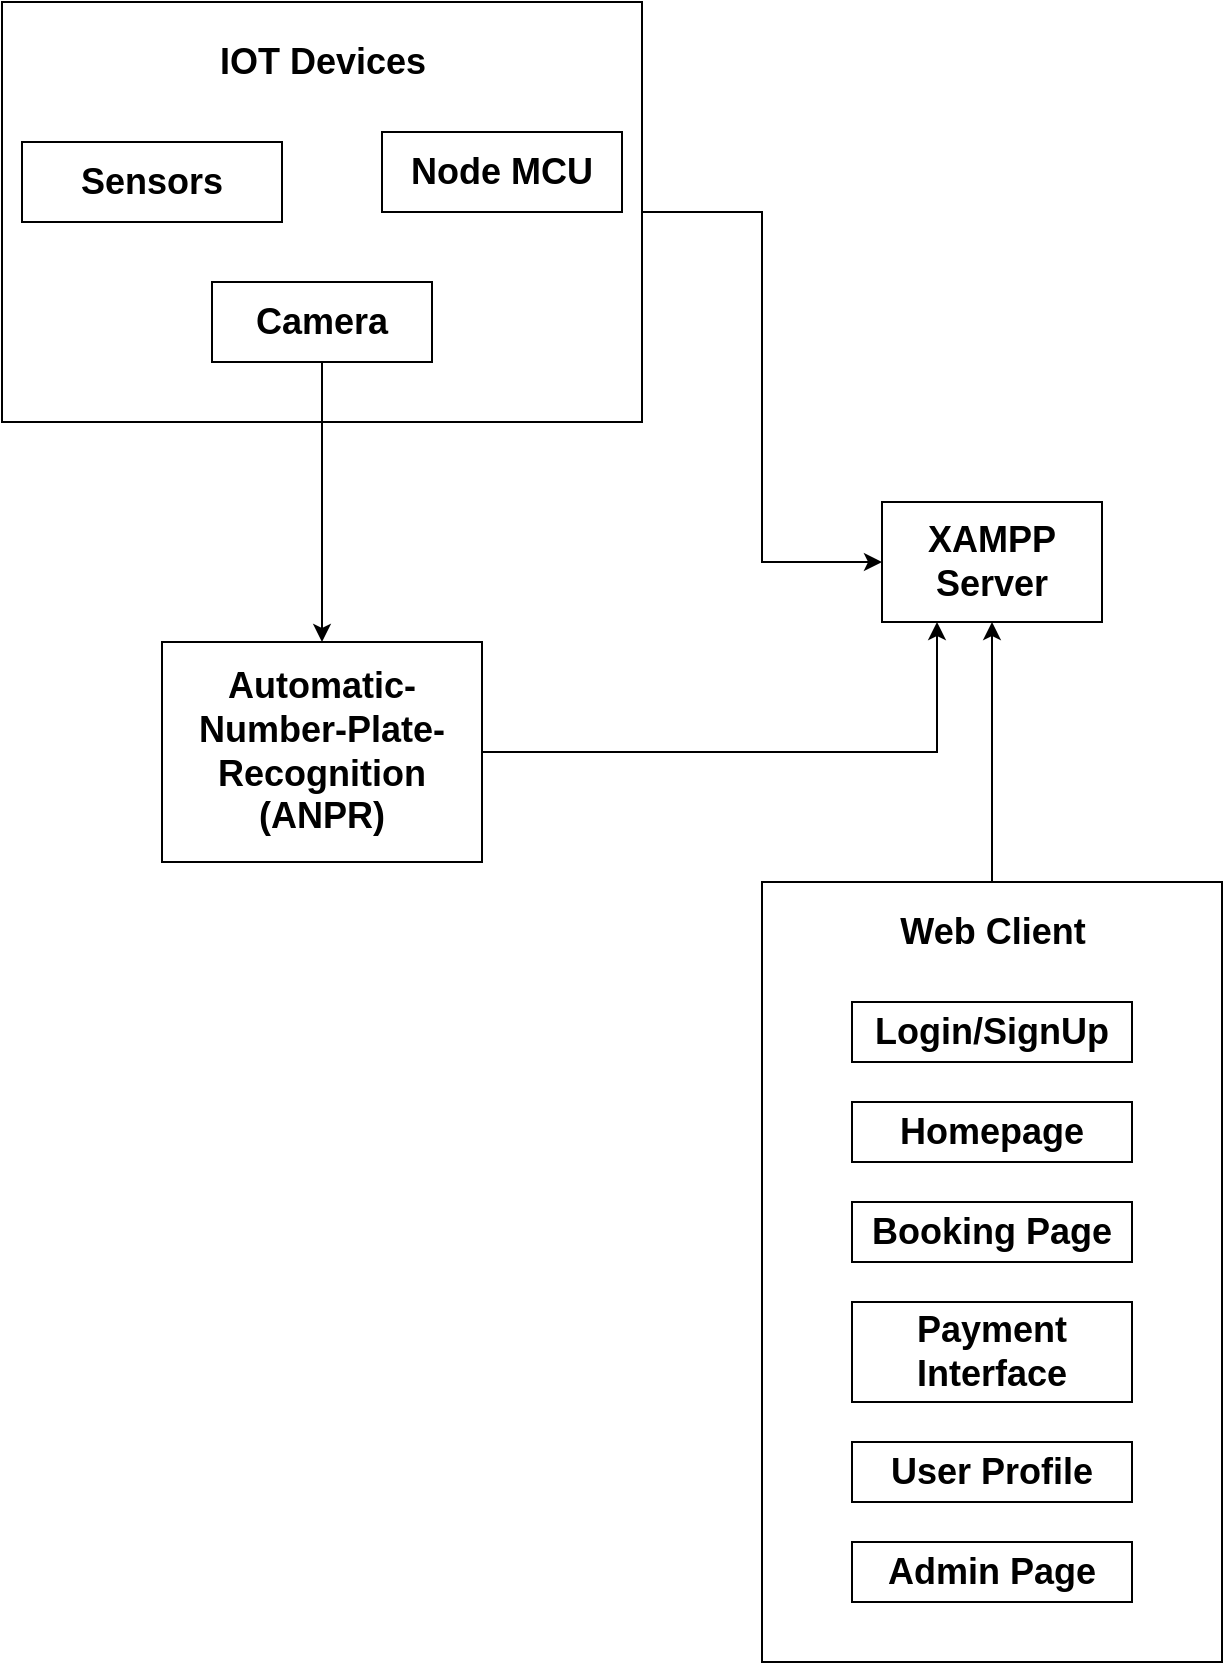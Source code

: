 <mxfile version="22.1.4" type="device">
  <diagram name="Page-1" id="ufLtH2veBBlAGB_fxv1Q">
    <mxGraphModel dx="1461" dy="769" grid="1" gridSize="10" guides="1" tooltips="1" connect="1" arrows="1" fold="1" page="1" pageScale="1" pageWidth="850" pageHeight="1100" math="0" shadow="0">
      <root>
        <mxCell id="0" />
        <mxCell id="1" parent="0" />
        <mxCell id="17vXqnA4Bk_VM0Rt0AvM-12" style="edgeStyle=orthogonalEdgeStyle;rounded=0;orthogonalLoop=1;jettySize=auto;html=1;entryX=0;entryY=0.5;entryDx=0;entryDy=0;" parent="1" source="17vXqnA4Bk_VM0Rt0AvM-1" target="17vXqnA4Bk_VM0Rt0AvM-11" edge="1">
          <mxGeometry relative="1" as="geometry" />
        </mxCell>
        <mxCell id="17vXqnA4Bk_VM0Rt0AvM-1" value="" style="rounded=0;whiteSpace=wrap;html=1;" parent="1" vertex="1">
          <mxGeometry x="80" y="80" width="320" height="210" as="geometry" />
        </mxCell>
        <mxCell id="17vXqnA4Bk_VM0Rt0AvM-2" value="&lt;font style=&quot;font-size: 18px;&quot;&gt;&lt;b style=&quot;&quot;&gt;IOT Devices&lt;/b&gt;&lt;/font&gt;" style="text;html=1;align=center;verticalAlign=middle;resizable=0;points=[];autosize=1;strokeColor=none;fillColor=none;" parent="1" vertex="1">
          <mxGeometry x="175" y="90" width="130" height="40" as="geometry" />
        </mxCell>
        <mxCell id="17vXqnA4Bk_VM0Rt0AvM-5" value="&lt;b&gt;&lt;font style=&quot;font-size: 18px;&quot;&gt;Node MCU&lt;/font&gt;&lt;/b&gt;" style="rounded=0;whiteSpace=wrap;html=1;" parent="1" vertex="1">
          <mxGeometry x="270" y="145" width="120" height="40" as="geometry" />
        </mxCell>
        <mxCell id="17vXqnA4Bk_VM0Rt0AvM-6" value="&lt;b&gt;&lt;font style=&quot;font-size: 18px;&quot;&gt;Sensors&lt;/font&gt;&lt;/b&gt;" style="rounded=0;whiteSpace=wrap;html=1;" parent="1" vertex="1">
          <mxGeometry x="90" y="150" width="130" height="40" as="geometry" />
        </mxCell>
        <mxCell id="17vXqnA4Bk_VM0Rt0AvM-14" style="edgeStyle=orthogonalEdgeStyle;rounded=0;orthogonalLoop=1;jettySize=auto;html=1;exitX=0.5;exitY=1;exitDx=0;exitDy=0;entryX=0.5;entryY=0;entryDx=0;entryDy=0;" parent="1" source="17vXqnA4Bk_VM0Rt0AvM-9" target="17vXqnA4Bk_VM0Rt0AvM-13" edge="1">
          <mxGeometry relative="1" as="geometry" />
        </mxCell>
        <mxCell id="17vXqnA4Bk_VM0Rt0AvM-9" value="&lt;b&gt;&lt;font style=&quot;font-size: 18px;&quot;&gt;Camera&lt;/font&gt;&lt;/b&gt;" style="rounded=0;whiteSpace=wrap;html=1;" parent="1" vertex="1">
          <mxGeometry x="185" y="220" width="110" height="40" as="geometry" />
        </mxCell>
        <mxCell id="17vXqnA4Bk_VM0Rt0AvM-11" value="&lt;b&gt;&lt;font style=&quot;font-size: 18px;&quot;&gt;XAMPP Server&lt;/font&gt;&lt;/b&gt;" style="rounded=0;whiteSpace=wrap;html=1;" parent="1" vertex="1">
          <mxGeometry x="520" y="330" width="110" height="60" as="geometry" />
        </mxCell>
        <mxCell id="17vXqnA4Bk_VM0Rt0AvM-16" style="edgeStyle=orthogonalEdgeStyle;rounded=0;orthogonalLoop=1;jettySize=auto;html=1;entryX=0.25;entryY=1;entryDx=0;entryDy=0;" parent="1" source="17vXqnA4Bk_VM0Rt0AvM-13" target="17vXqnA4Bk_VM0Rt0AvM-11" edge="1">
          <mxGeometry relative="1" as="geometry" />
        </mxCell>
        <mxCell id="17vXqnA4Bk_VM0Rt0AvM-13" value="&lt;b&gt;&lt;font style=&quot;font-size: 18px;&quot;&gt;Automatic-Number-Plate-Recognition (ANPR)&lt;/font&gt;&lt;/b&gt;" style="rounded=0;whiteSpace=wrap;html=1;" parent="1" vertex="1">
          <mxGeometry x="160" y="400" width="160" height="110" as="geometry" />
        </mxCell>
        <mxCell id="17vXqnA4Bk_VM0Rt0AvM-27" style="edgeStyle=orthogonalEdgeStyle;rounded=0;orthogonalLoop=1;jettySize=auto;html=1;entryX=0.5;entryY=1;entryDx=0;entryDy=0;" parent="1" source="17vXqnA4Bk_VM0Rt0AvM-18" target="17vXqnA4Bk_VM0Rt0AvM-11" edge="1">
          <mxGeometry relative="1" as="geometry" />
        </mxCell>
        <mxCell id="17vXqnA4Bk_VM0Rt0AvM-18" value="" style="rounded=0;whiteSpace=wrap;html=1;" parent="1" vertex="1">
          <mxGeometry x="460" y="520" width="230" height="390" as="geometry" />
        </mxCell>
        <mxCell id="17vXqnA4Bk_VM0Rt0AvM-19" value="&lt;b&gt;&lt;font style=&quot;font-size: 18px;&quot;&gt;Web Client&lt;/font&gt;&lt;/b&gt;" style="text;html=1;align=center;verticalAlign=middle;resizable=0;points=[];autosize=1;strokeColor=none;fillColor=none;" parent="1" vertex="1">
          <mxGeometry x="515" y="525" width="120" height="40" as="geometry" />
        </mxCell>
        <mxCell id="17vXqnA4Bk_VM0Rt0AvM-21" value="&lt;b&gt;&lt;font style=&quot;font-size: 18px;&quot;&gt;User Profile&lt;/font&gt;&lt;/b&gt;" style="rounded=0;whiteSpace=wrap;html=1;" parent="1" vertex="1">
          <mxGeometry x="505" y="800" width="140" height="30" as="geometry" />
        </mxCell>
        <mxCell id="17vXqnA4Bk_VM0Rt0AvM-22" value="&lt;b&gt;&lt;font style=&quot;font-size: 18px;&quot;&gt;Login/SignUp&lt;/font&gt;&lt;/b&gt;" style="rounded=0;whiteSpace=wrap;html=1;" parent="1" vertex="1">
          <mxGeometry x="505" y="580" width="140" height="30" as="geometry" />
        </mxCell>
        <mxCell id="17vXqnA4Bk_VM0Rt0AvM-23" value="&lt;b&gt;&lt;font style=&quot;font-size: 18px;&quot;&gt;Homepage&lt;/font&gt;&lt;/b&gt;" style="rounded=0;whiteSpace=wrap;html=1;" parent="1" vertex="1">
          <mxGeometry x="505" y="630" width="140" height="30" as="geometry" />
        </mxCell>
        <mxCell id="17vXqnA4Bk_VM0Rt0AvM-24" value="&lt;b&gt;&lt;font style=&quot;font-size: 18px;&quot;&gt;Payment Interface&lt;/font&gt;&lt;/b&gt;" style="rounded=0;whiteSpace=wrap;html=1;" parent="1" vertex="1">
          <mxGeometry x="505" y="730" width="140" height="50" as="geometry" />
        </mxCell>
        <mxCell id="17vXqnA4Bk_VM0Rt0AvM-25" value="&lt;b&gt;&lt;font style=&quot;font-size: 18px;&quot;&gt;Booking Page&lt;/font&gt;&lt;/b&gt;" style="rounded=0;whiteSpace=wrap;html=1;" parent="1" vertex="1">
          <mxGeometry x="505" y="680" width="140" height="30" as="geometry" />
        </mxCell>
        <mxCell id="17vXqnA4Bk_VM0Rt0AvM-26" value="&lt;b&gt;&lt;font style=&quot;font-size: 18px;&quot;&gt;Admin Page&lt;/font&gt;&lt;/b&gt;" style="rounded=0;whiteSpace=wrap;html=1;" parent="1" vertex="1">
          <mxGeometry x="505" y="850" width="140" height="30" as="geometry" />
        </mxCell>
      </root>
    </mxGraphModel>
  </diagram>
</mxfile>
